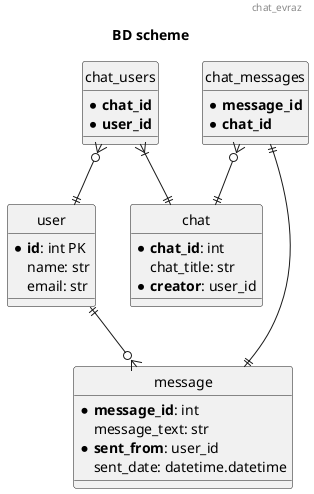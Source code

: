 @startuml
header  chat_evraz
title BD scheme

hide circle




entity message {
    * **message_id**: int
    message_text: str
    * **sent_from**: user_id
    sent_date: datetime.datetime
    }

entity chat {
    * **chat_id**: int
    chat_title: str
    * **creator**: user_id

}

entity user {
    * **id**: int PK
     name: str
     email: str
}

entity chat_messages{
    * **message_id**
    * **chat_id**
}

entity chat_users{
    * **chat_id**
    * **user_id**
}

chat_messages ||--|| message
chat_messages }o--|| chat

chat_users }o--|| user
chat_users }|--|| chat
user ||--o{ message


@enduml